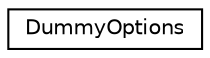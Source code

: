 digraph "Graphical Class Hierarchy"
{
  edge [fontname="Helvetica",fontsize="10",labelfontname="Helvetica",labelfontsize="10"];
  node [fontname="Helvetica",fontsize="10",shape=record];
  rankdir="LR";
  Node0 [label="DummyOptions",height=0.2,width=0.4,color="black", fillcolor="white", style="filled",URL="$structkaldi_1_1DummyOptions.html"];
}

